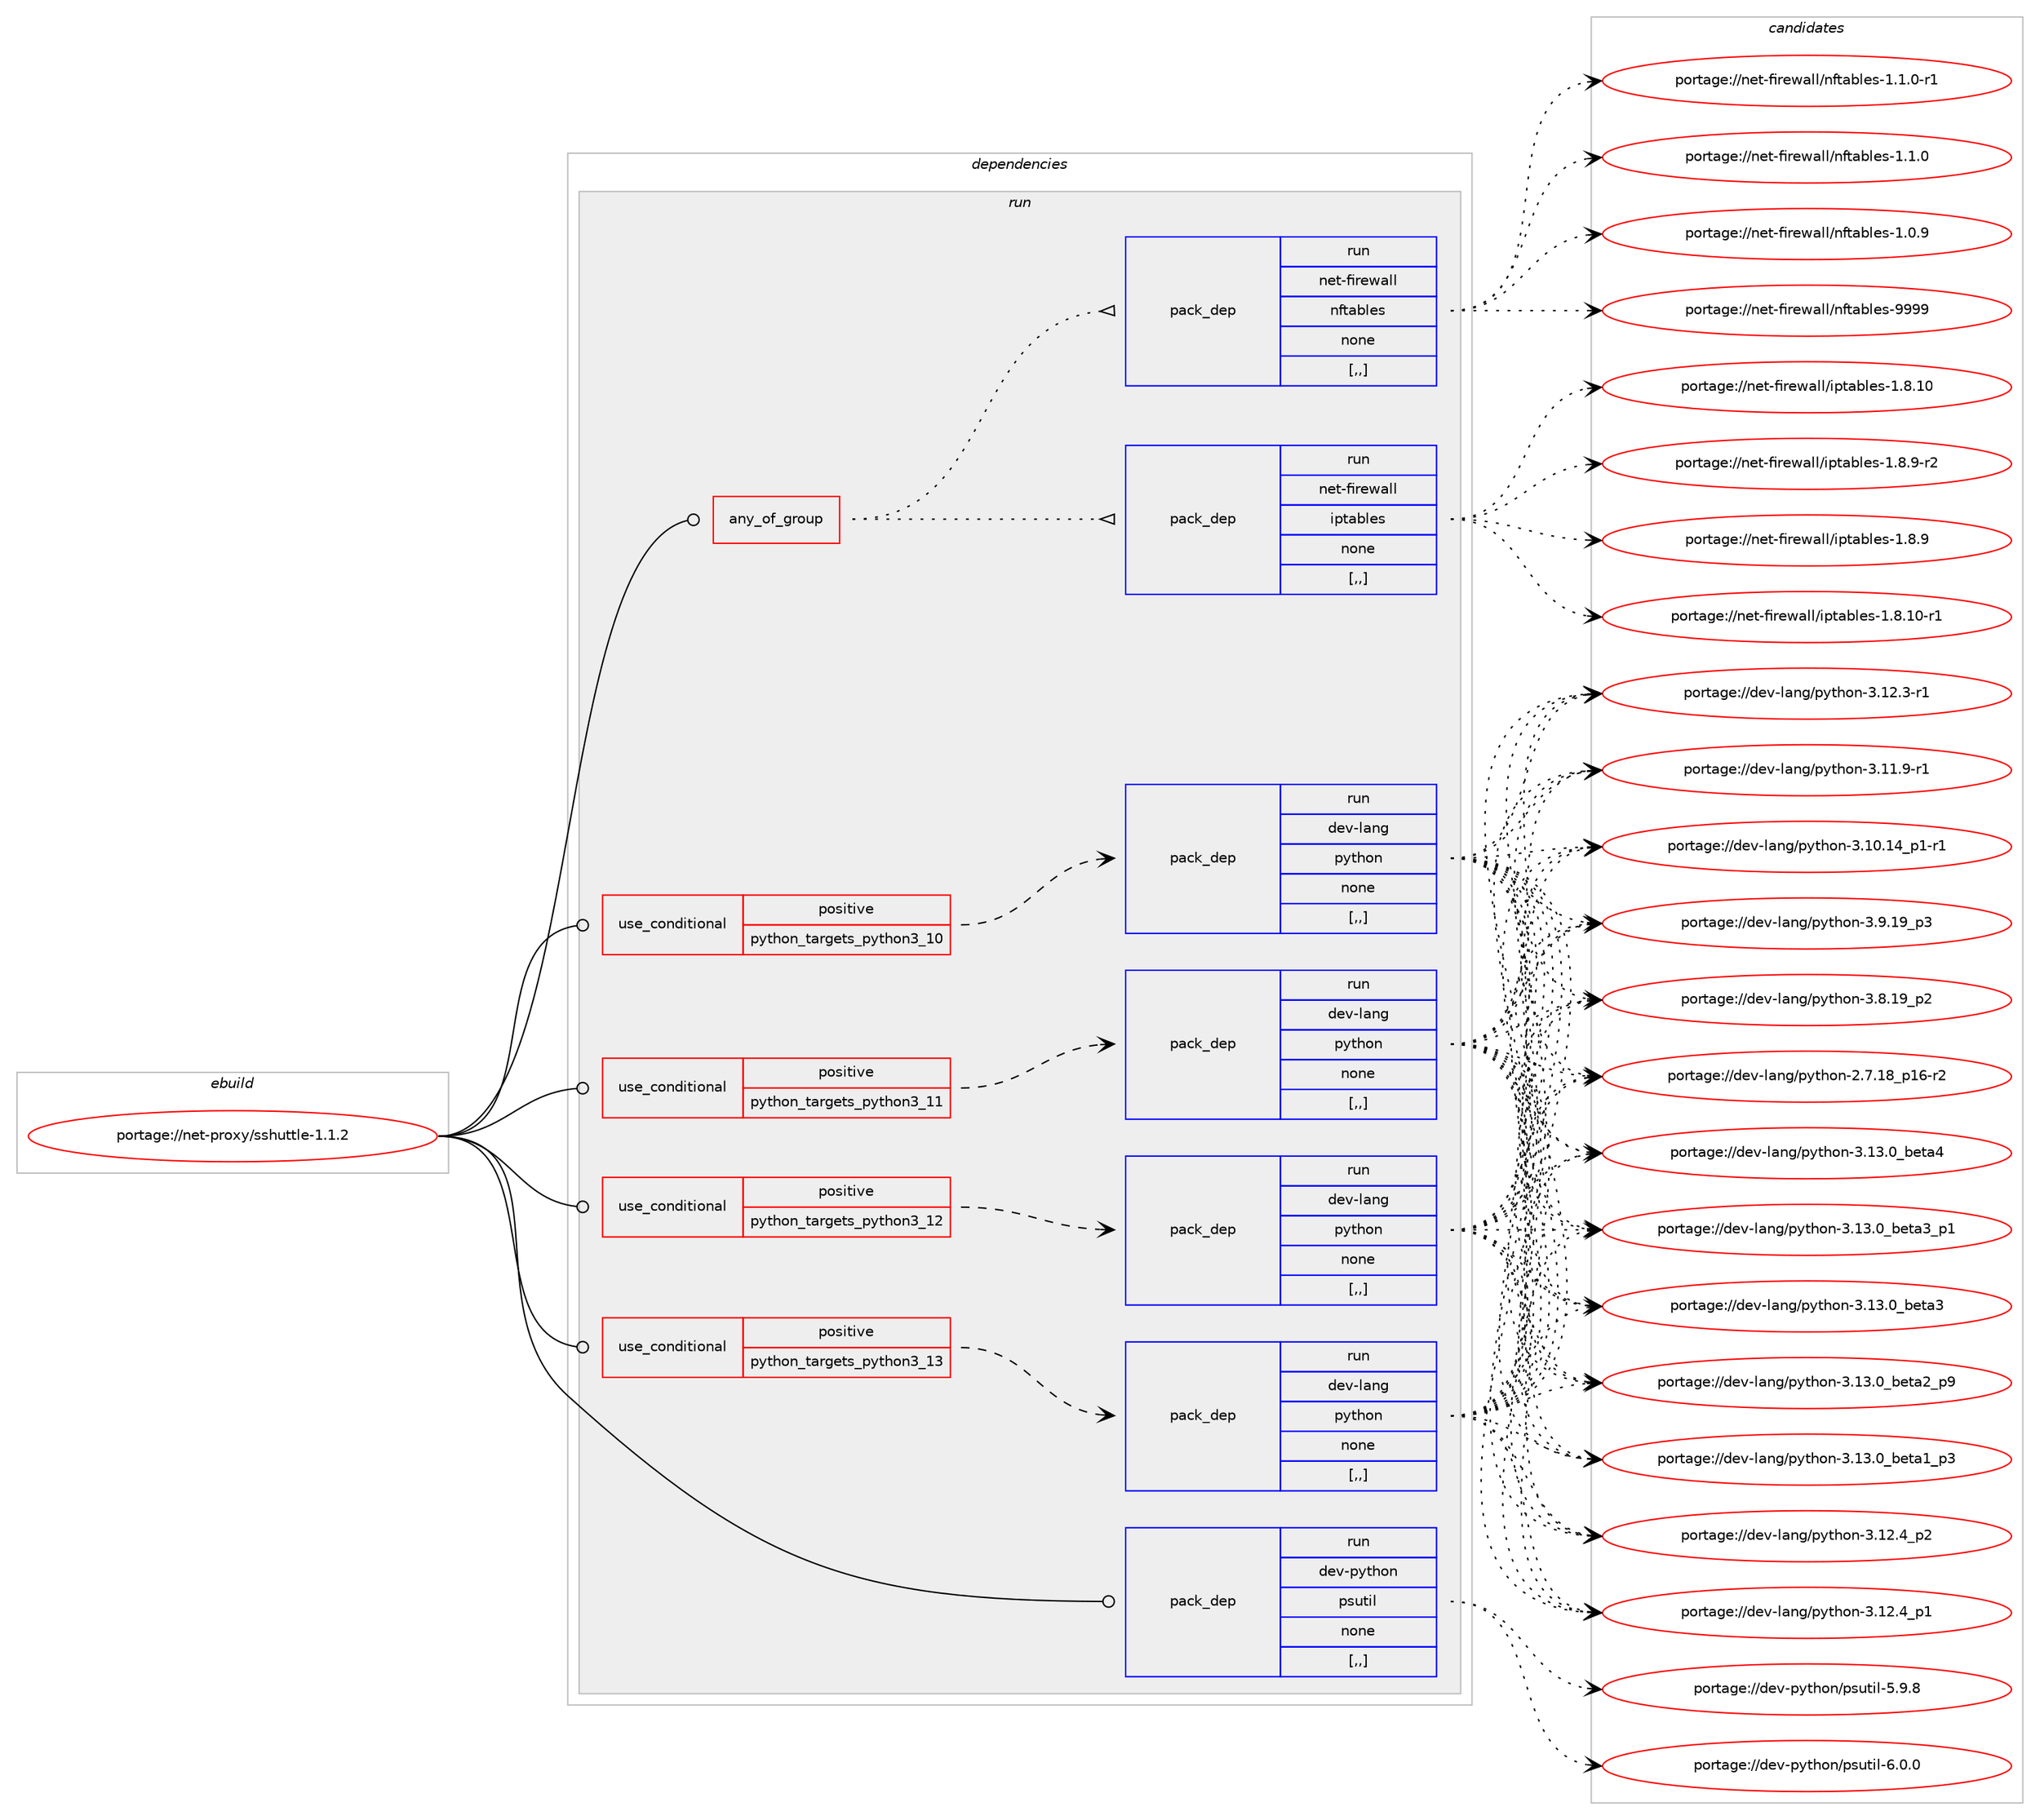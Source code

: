 digraph prolog {

# *************
# Graph options
# *************

newrank=true;
concentrate=true;
compound=true;
graph [rankdir=LR,fontname=Helvetica,fontsize=10,ranksep=1.5];#, ranksep=2.5, nodesep=0.2];
edge  [arrowhead=vee];
node  [fontname=Helvetica,fontsize=10];

# **********
# The ebuild
# **********

subgraph cluster_leftcol {
color=gray;
label=<<i>ebuild</i>>;
id [label="portage://net-proxy/sshuttle-1.1.2", color=red, width=4, href="../net-proxy/sshuttle-1.1.2.svg"];
}

# ****************
# The dependencies
# ****************

subgraph cluster_midcol {
color=gray;
label=<<i>dependencies</i>>;
subgraph cluster_compile {
fillcolor="#eeeeee";
style=filled;
label=<<i>compile</i>>;
}
subgraph cluster_compileandrun {
fillcolor="#eeeeee";
style=filled;
label=<<i>compile and run</i>>;
}
subgraph cluster_run {
fillcolor="#eeeeee";
style=filled;
label=<<i>run</i>>;
subgraph any2566 {
dependency384926 [label=<<TABLE BORDER="0" CELLBORDER="1" CELLSPACING="0" CELLPADDING="4"><TR><TD CELLPADDING="10">any_of_group</TD></TR></TABLE>>, shape=none, color=red];subgraph pack280384 {
dependency384927 [label=<<TABLE BORDER="0" CELLBORDER="1" CELLSPACING="0" CELLPADDING="4" WIDTH="220"><TR><TD ROWSPAN="6" CELLPADDING="30">pack_dep</TD></TR><TR><TD WIDTH="110">run</TD></TR><TR><TD>net-firewall</TD></TR><TR><TD>iptables</TD></TR><TR><TD>none</TD></TR><TR><TD>[,,]</TD></TR></TABLE>>, shape=none, color=blue];
}
dependency384926:e -> dependency384927:w [weight=20,style="dotted",arrowhead="oinv"];
subgraph pack280385 {
dependency384928 [label=<<TABLE BORDER="0" CELLBORDER="1" CELLSPACING="0" CELLPADDING="4" WIDTH="220"><TR><TD ROWSPAN="6" CELLPADDING="30">pack_dep</TD></TR><TR><TD WIDTH="110">run</TD></TR><TR><TD>net-firewall</TD></TR><TR><TD>nftables</TD></TR><TR><TD>none</TD></TR><TR><TD>[,,]</TD></TR></TABLE>>, shape=none, color=blue];
}
dependency384926:e -> dependency384928:w [weight=20,style="dotted",arrowhead="oinv"];
}
id:e -> dependency384926:w [weight=20,style="solid",arrowhead="odot"];
subgraph cond101783 {
dependency384929 [label=<<TABLE BORDER="0" CELLBORDER="1" CELLSPACING="0" CELLPADDING="4"><TR><TD ROWSPAN="3" CELLPADDING="10">use_conditional</TD></TR><TR><TD>positive</TD></TR><TR><TD>python_targets_python3_10</TD></TR></TABLE>>, shape=none, color=red];
subgraph pack280386 {
dependency384930 [label=<<TABLE BORDER="0" CELLBORDER="1" CELLSPACING="0" CELLPADDING="4" WIDTH="220"><TR><TD ROWSPAN="6" CELLPADDING="30">pack_dep</TD></TR><TR><TD WIDTH="110">run</TD></TR><TR><TD>dev-lang</TD></TR><TR><TD>python</TD></TR><TR><TD>none</TD></TR><TR><TD>[,,]</TD></TR></TABLE>>, shape=none, color=blue];
}
dependency384929:e -> dependency384930:w [weight=20,style="dashed",arrowhead="vee"];
}
id:e -> dependency384929:w [weight=20,style="solid",arrowhead="odot"];
subgraph cond101784 {
dependency384931 [label=<<TABLE BORDER="0" CELLBORDER="1" CELLSPACING="0" CELLPADDING="4"><TR><TD ROWSPAN="3" CELLPADDING="10">use_conditional</TD></TR><TR><TD>positive</TD></TR><TR><TD>python_targets_python3_11</TD></TR></TABLE>>, shape=none, color=red];
subgraph pack280387 {
dependency384932 [label=<<TABLE BORDER="0" CELLBORDER="1" CELLSPACING="0" CELLPADDING="4" WIDTH="220"><TR><TD ROWSPAN="6" CELLPADDING="30">pack_dep</TD></TR><TR><TD WIDTH="110">run</TD></TR><TR><TD>dev-lang</TD></TR><TR><TD>python</TD></TR><TR><TD>none</TD></TR><TR><TD>[,,]</TD></TR></TABLE>>, shape=none, color=blue];
}
dependency384931:e -> dependency384932:w [weight=20,style="dashed",arrowhead="vee"];
}
id:e -> dependency384931:w [weight=20,style="solid",arrowhead="odot"];
subgraph cond101785 {
dependency384933 [label=<<TABLE BORDER="0" CELLBORDER="1" CELLSPACING="0" CELLPADDING="4"><TR><TD ROWSPAN="3" CELLPADDING="10">use_conditional</TD></TR><TR><TD>positive</TD></TR><TR><TD>python_targets_python3_12</TD></TR></TABLE>>, shape=none, color=red];
subgraph pack280388 {
dependency384934 [label=<<TABLE BORDER="0" CELLBORDER="1" CELLSPACING="0" CELLPADDING="4" WIDTH="220"><TR><TD ROWSPAN="6" CELLPADDING="30">pack_dep</TD></TR><TR><TD WIDTH="110">run</TD></TR><TR><TD>dev-lang</TD></TR><TR><TD>python</TD></TR><TR><TD>none</TD></TR><TR><TD>[,,]</TD></TR></TABLE>>, shape=none, color=blue];
}
dependency384933:e -> dependency384934:w [weight=20,style="dashed",arrowhead="vee"];
}
id:e -> dependency384933:w [weight=20,style="solid",arrowhead="odot"];
subgraph cond101786 {
dependency384935 [label=<<TABLE BORDER="0" CELLBORDER="1" CELLSPACING="0" CELLPADDING="4"><TR><TD ROWSPAN="3" CELLPADDING="10">use_conditional</TD></TR><TR><TD>positive</TD></TR><TR><TD>python_targets_python3_13</TD></TR></TABLE>>, shape=none, color=red];
subgraph pack280389 {
dependency384936 [label=<<TABLE BORDER="0" CELLBORDER="1" CELLSPACING="0" CELLPADDING="4" WIDTH="220"><TR><TD ROWSPAN="6" CELLPADDING="30">pack_dep</TD></TR><TR><TD WIDTH="110">run</TD></TR><TR><TD>dev-lang</TD></TR><TR><TD>python</TD></TR><TR><TD>none</TD></TR><TR><TD>[,,]</TD></TR></TABLE>>, shape=none, color=blue];
}
dependency384935:e -> dependency384936:w [weight=20,style="dashed",arrowhead="vee"];
}
id:e -> dependency384935:w [weight=20,style="solid",arrowhead="odot"];
subgraph pack280390 {
dependency384937 [label=<<TABLE BORDER="0" CELLBORDER="1" CELLSPACING="0" CELLPADDING="4" WIDTH="220"><TR><TD ROWSPAN="6" CELLPADDING="30">pack_dep</TD></TR><TR><TD WIDTH="110">run</TD></TR><TR><TD>dev-python</TD></TR><TR><TD>psutil</TD></TR><TR><TD>none</TD></TR><TR><TD>[,,]</TD></TR></TABLE>>, shape=none, color=blue];
}
id:e -> dependency384937:w [weight=20,style="solid",arrowhead="odot"];
}
}

# **************
# The candidates
# **************

subgraph cluster_choices {
rank=same;
color=gray;
label=<<i>candidates</i>>;

subgraph choice280384 {
color=black;
nodesep=1;
choice1101011164510210511410111997108108471051121169798108101115454946564649484511449 [label="portage://net-firewall/iptables-1.8.10-r1", color=red, width=4,href="../net-firewall/iptables-1.8.10-r1.svg"];
choice110101116451021051141011199710810847105112116979810810111545494656464948 [label="portage://net-firewall/iptables-1.8.10", color=red, width=4,href="../net-firewall/iptables-1.8.10.svg"];
choice11010111645102105114101119971081084710511211697981081011154549465646574511450 [label="portage://net-firewall/iptables-1.8.9-r2", color=red, width=4,href="../net-firewall/iptables-1.8.9-r2.svg"];
choice1101011164510210511410111997108108471051121169798108101115454946564657 [label="portage://net-firewall/iptables-1.8.9", color=red, width=4,href="../net-firewall/iptables-1.8.9.svg"];
dependency384927:e -> choice1101011164510210511410111997108108471051121169798108101115454946564649484511449:w [style=dotted,weight="100"];
dependency384927:e -> choice110101116451021051141011199710810847105112116979810810111545494656464948:w [style=dotted,weight="100"];
dependency384927:e -> choice11010111645102105114101119971081084710511211697981081011154549465646574511450:w [style=dotted,weight="100"];
dependency384927:e -> choice1101011164510210511410111997108108471051121169798108101115454946564657:w [style=dotted,weight="100"];
}
subgraph choice280385 {
color=black;
nodesep=1;
choice11010111645102105114101119971081084711010211697981081011154557575757 [label="portage://net-firewall/nftables-9999", color=red, width=4,href="../net-firewall/nftables-9999.svg"];
choice11010111645102105114101119971081084711010211697981081011154549464946484511449 [label="portage://net-firewall/nftables-1.1.0-r1", color=red, width=4,href="../net-firewall/nftables-1.1.0-r1.svg"];
choice1101011164510210511410111997108108471101021169798108101115454946494648 [label="portage://net-firewall/nftables-1.1.0", color=red, width=4,href="../net-firewall/nftables-1.1.0.svg"];
choice1101011164510210511410111997108108471101021169798108101115454946484657 [label="portage://net-firewall/nftables-1.0.9", color=red, width=4,href="../net-firewall/nftables-1.0.9.svg"];
dependency384928:e -> choice11010111645102105114101119971081084711010211697981081011154557575757:w [style=dotted,weight="100"];
dependency384928:e -> choice11010111645102105114101119971081084711010211697981081011154549464946484511449:w [style=dotted,weight="100"];
dependency384928:e -> choice1101011164510210511410111997108108471101021169798108101115454946494648:w [style=dotted,weight="100"];
dependency384928:e -> choice1101011164510210511410111997108108471101021169798108101115454946484657:w [style=dotted,weight="100"];
}
subgraph choice280386 {
color=black;
nodesep=1;
choice1001011184510897110103471121211161041111104551464951464895981011169752 [label="portage://dev-lang/python-3.13.0_beta4", color=red, width=4,href="../dev-lang/python-3.13.0_beta4.svg"];
choice10010111845108971101034711212111610411111045514649514648959810111697519511249 [label="portage://dev-lang/python-3.13.0_beta3_p1", color=red, width=4,href="../dev-lang/python-3.13.0_beta3_p1.svg"];
choice1001011184510897110103471121211161041111104551464951464895981011169751 [label="portage://dev-lang/python-3.13.0_beta3", color=red, width=4,href="../dev-lang/python-3.13.0_beta3.svg"];
choice10010111845108971101034711212111610411111045514649514648959810111697509511257 [label="portage://dev-lang/python-3.13.0_beta2_p9", color=red, width=4,href="../dev-lang/python-3.13.0_beta2_p9.svg"];
choice10010111845108971101034711212111610411111045514649514648959810111697499511251 [label="portage://dev-lang/python-3.13.0_beta1_p3", color=red, width=4,href="../dev-lang/python-3.13.0_beta1_p3.svg"];
choice100101118451089711010347112121116104111110455146495046529511250 [label="portage://dev-lang/python-3.12.4_p2", color=red, width=4,href="../dev-lang/python-3.12.4_p2.svg"];
choice100101118451089711010347112121116104111110455146495046529511249 [label="portage://dev-lang/python-3.12.4_p1", color=red, width=4,href="../dev-lang/python-3.12.4_p1.svg"];
choice100101118451089711010347112121116104111110455146495046514511449 [label="portage://dev-lang/python-3.12.3-r1", color=red, width=4,href="../dev-lang/python-3.12.3-r1.svg"];
choice100101118451089711010347112121116104111110455146494946574511449 [label="portage://dev-lang/python-3.11.9-r1", color=red, width=4,href="../dev-lang/python-3.11.9-r1.svg"];
choice100101118451089711010347112121116104111110455146494846495295112494511449 [label="portage://dev-lang/python-3.10.14_p1-r1", color=red, width=4,href="../dev-lang/python-3.10.14_p1-r1.svg"];
choice100101118451089711010347112121116104111110455146574649579511251 [label="portage://dev-lang/python-3.9.19_p3", color=red, width=4,href="../dev-lang/python-3.9.19_p3.svg"];
choice100101118451089711010347112121116104111110455146564649579511250 [label="portage://dev-lang/python-3.8.19_p2", color=red, width=4,href="../dev-lang/python-3.8.19_p2.svg"];
choice100101118451089711010347112121116104111110455046554649569511249544511450 [label="portage://dev-lang/python-2.7.18_p16-r2", color=red, width=4,href="../dev-lang/python-2.7.18_p16-r2.svg"];
dependency384930:e -> choice1001011184510897110103471121211161041111104551464951464895981011169752:w [style=dotted,weight="100"];
dependency384930:e -> choice10010111845108971101034711212111610411111045514649514648959810111697519511249:w [style=dotted,weight="100"];
dependency384930:e -> choice1001011184510897110103471121211161041111104551464951464895981011169751:w [style=dotted,weight="100"];
dependency384930:e -> choice10010111845108971101034711212111610411111045514649514648959810111697509511257:w [style=dotted,weight="100"];
dependency384930:e -> choice10010111845108971101034711212111610411111045514649514648959810111697499511251:w [style=dotted,weight="100"];
dependency384930:e -> choice100101118451089711010347112121116104111110455146495046529511250:w [style=dotted,weight="100"];
dependency384930:e -> choice100101118451089711010347112121116104111110455146495046529511249:w [style=dotted,weight="100"];
dependency384930:e -> choice100101118451089711010347112121116104111110455146495046514511449:w [style=dotted,weight="100"];
dependency384930:e -> choice100101118451089711010347112121116104111110455146494946574511449:w [style=dotted,weight="100"];
dependency384930:e -> choice100101118451089711010347112121116104111110455146494846495295112494511449:w [style=dotted,weight="100"];
dependency384930:e -> choice100101118451089711010347112121116104111110455146574649579511251:w [style=dotted,weight="100"];
dependency384930:e -> choice100101118451089711010347112121116104111110455146564649579511250:w [style=dotted,weight="100"];
dependency384930:e -> choice100101118451089711010347112121116104111110455046554649569511249544511450:w [style=dotted,weight="100"];
}
subgraph choice280387 {
color=black;
nodesep=1;
choice1001011184510897110103471121211161041111104551464951464895981011169752 [label="portage://dev-lang/python-3.13.0_beta4", color=red, width=4,href="../dev-lang/python-3.13.0_beta4.svg"];
choice10010111845108971101034711212111610411111045514649514648959810111697519511249 [label="portage://dev-lang/python-3.13.0_beta3_p1", color=red, width=4,href="../dev-lang/python-3.13.0_beta3_p1.svg"];
choice1001011184510897110103471121211161041111104551464951464895981011169751 [label="portage://dev-lang/python-3.13.0_beta3", color=red, width=4,href="../dev-lang/python-3.13.0_beta3.svg"];
choice10010111845108971101034711212111610411111045514649514648959810111697509511257 [label="portage://dev-lang/python-3.13.0_beta2_p9", color=red, width=4,href="../dev-lang/python-3.13.0_beta2_p9.svg"];
choice10010111845108971101034711212111610411111045514649514648959810111697499511251 [label="portage://dev-lang/python-3.13.0_beta1_p3", color=red, width=4,href="../dev-lang/python-3.13.0_beta1_p3.svg"];
choice100101118451089711010347112121116104111110455146495046529511250 [label="portage://dev-lang/python-3.12.4_p2", color=red, width=4,href="../dev-lang/python-3.12.4_p2.svg"];
choice100101118451089711010347112121116104111110455146495046529511249 [label="portage://dev-lang/python-3.12.4_p1", color=red, width=4,href="../dev-lang/python-3.12.4_p1.svg"];
choice100101118451089711010347112121116104111110455146495046514511449 [label="portage://dev-lang/python-3.12.3-r1", color=red, width=4,href="../dev-lang/python-3.12.3-r1.svg"];
choice100101118451089711010347112121116104111110455146494946574511449 [label="portage://dev-lang/python-3.11.9-r1", color=red, width=4,href="../dev-lang/python-3.11.9-r1.svg"];
choice100101118451089711010347112121116104111110455146494846495295112494511449 [label="portage://dev-lang/python-3.10.14_p1-r1", color=red, width=4,href="../dev-lang/python-3.10.14_p1-r1.svg"];
choice100101118451089711010347112121116104111110455146574649579511251 [label="portage://dev-lang/python-3.9.19_p3", color=red, width=4,href="../dev-lang/python-3.9.19_p3.svg"];
choice100101118451089711010347112121116104111110455146564649579511250 [label="portage://dev-lang/python-3.8.19_p2", color=red, width=4,href="../dev-lang/python-3.8.19_p2.svg"];
choice100101118451089711010347112121116104111110455046554649569511249544511450 [label="portage://dev-lang/python-2.7.18_p16-r2", color=red, width=4,href="../dev-lang/python-2.7.18_p16-r2.svg"];
dependency384932:e -> choice1001011184510897110103471121211161041111104551464951464895981011169752:w [style=dotted,weight="100"];
dependency384932:e -> choice10010111845108971101034711212111610411111045514649514648959810111697519511249:w [style=dotted,weight="100"];
dependency384932:e -> choice1001011184510897110103471121211161041111104551464951464895981011169751:w [style=dotted,weight="100"];
dependency384932:e -> choice10010111845108971101034711212111610411111045514649514648959810111697509511257:w [style=dotted,weight="100"];
dependency384932:e -> choice10010111845108971101034711212111610411111045514649514648959810111697499511251:w [style=dotted,weight="100"];
dependency384932:e -> choice100101118451089711010347112121116104111110455146495046529511250:w [style=dotted,weight="100"];
dependency384932:e -> choice100101118451089711010347112121116104111110455146495046529511249:w [style=dotted,weight="100"];
dependency384932:e -> choice100101118451089711010347112121116104111110455146495046514511449:w [style=dotted,weight="100"];
dependency384932:e -> choice100101118451089711010347112121116104111110455146494946574511449:w [style=dotted,weight="100"];
dependency384932:e -> choice100101118451089711010347112121116104111110455146494846495295112494511449:w [style=dotted,weight="100"];
dependency384932:e -> choice100101118451089711010347112121116104111110455146574649579511251:w [style=dotted,weight="100"];
dependency384932:e -> choice100101118451089711010347112121116104111110455146564649579511250:w [style=dotted,weight="100"];
dependency384932:e -> choice100101118451089711010347112121116104111110455046554649569511249544511450:w [style=dotted,weight="100"];
}
subgraph choice280388 {
color=black;
nodesep=1;
choice1001011184510897110103471121211161041111104551464951464895981011169752 [label="portage://dev-lang/python-3.13.0_beta4", color=red, width=4,href="../dev-lang/python-3.13.0_beta4.svg"];
choice10010111845108971101034711212111610411111045514649514648959810111697519511249 [label="portage://dev-lang/python-3.13.0_beta3_p1", color=red, width=4,href="../dev-lang/python-3.13.0_beta3_p1.svg"];
choice1001011184510897110103471121211161041111104551464951464895981011169751 [label="portage://dev-lang/python-3.13.0_beta3", color=red, width=4,href="../dev-lang/python-3.13.0_beta3.svg"];
choice10010111845108971101034711212111610411111045514649514648959810111697509511257 [label="portage://dev-lang/python-3.13.0_beta2_p9", color=red, width=4,href="../dev-lang/python-3.13.0_beta2_p9.svg"];
choice10010111845108971101034711212111610411111045514649514648959810111697499511251 [label="portage://dev-lang/python-3.13.0_beta1_p3", color=red, width=4,href="../dev-lang/python-3.13.0_beta1_p3.svg"];
choice100101118451089711010347112121116104111110455146495046529511250 [label="portage://dev-lang/python-3.12.4_p2", color=red, width=4,href="../dev-lang/python-3.12.4_p2.svg"];
choice100101118451089711010347112121116104111110455146495046529511249 [label="portage://dev-lang/python-3.12.4_p1", color=red, width=4,href="../dev-lang/python-3.12.4_p1.svg"];
choice100101118451089711010347112121116104111110455146495046514511449 [label="portage://dev-lang/python-3.12.3-r1", color=red, width=4,href="../dev-lang/python-3.12.3-r1.svg"];
choice100101118451089711010347112121116104111110455146494946574511449 [label="portage://dev-lang/python-3.11.9-r1", color=red, width=4,href="../dev-lang/python-3.11.9-r1.svg"];
choice100101118451089711010347112121116104111110455146494846495295112494511449 [label="portage://dev-lang/python-3.10.14_p1-r1", color=red, width=4,href="../dev-lang/python-3.10.14_p1-r1.svg"];
choice100101118451089711010347112121116104111110455146574649579511251 [label="portage://dev-lang/python-3.9.19_p3", color=red, width=4,href="../dev-lang/python-3.9.19_p3.svg"];
choice100101118451089711010347112121116104111110455146564649579511250 [label="portage://dev-lang/python-3.8.19_p2", color=red, width=4,href="../dev-lang/python-3.8.19_p2.svg"];
choice100101118451089711010347112121116104111110455046554649569511249544511450 [label="portage://dev-lang/python-2.7.18_p16-r2", color=red, width=4,href="../dev-lang/python-2.7.18_p16-r2.svg"];
dependency384934:e -> choice1001011184510897110103471121211161041111104551464951464895981011169752:w [style=dotted,weight="100"];
dependency384934:e -> choice10010111845108971101034711212111610411111045514649514648959810111697519511249:w [style=dotted,weight="100"];
dependency384934:e -> choice1001011184510897110103471121211161041111104551464951464895981011169751:w [style=dotted,weight="100"];
dependency384934:e -> choice10010111845108971101034711212111610411111045514649514648959810111697509511257:w [style=dotted,weight="100"];
dependency384934:e -> choice10010111845108971101034711212111610411111045514649514648959810111697499511251:w [style=dotted,weight="100"];
dependency384934:e -> choice100101118451089711010347112121116104111110455146495046529511250:w [style=dotted,weight="100"];
dependency384934:e -> choice100101118451089711010347112121116104111110455146495046529511249:w [style=dotted,weight="100"];
dependency384934:e -> choice100101118451089711010347112121116104111110455146495046514511449:w [style=dotted,weight="100"];
dependency384934:e -> choice100101118451089711010347112121116104111110455146494946574511449:w [style=dotted,weight="100"];
dependency384934:e -> choice100101118451089711010347112121116104111110455146494846495295112494511449:w [style=dotted,weight="100"];
dependency384934:e -> choice100101118451089711010347112121116104111110455146574649579511251:w [style=dotted,weight="100"];
dependency384934:e -> choice100101118451089711010347112121116104111110455146564649579511250:w [style=dotted,weight="100"];
dependency384934:e -> choice100101118451089711010347112121116104111110455046554649569511249544511450:w [style=dotted,weight="100"];
}
subgraph choice280389 {
color=black;
nodesep=1;
choice1001011184510897110103471121211161041111104551464951464895981011169752 [label="portage://dev-lang/python-3.13.0_beta4", color=red, width=4,href="../dev-lang/python-3.13.0_beta4.svg"];
choice10010111845108971101034711212111610411111045514649514648959810111697519511249 [label="portage://dev-lang/python-3.13.0_beta3_p1", color=red, width=4,href="../dev-lang/python-3.13.0_beta3_p1.svg"];
choice1001011184510897110103471121211161041111104551464951464895981011169751 [label="portage://dev-lang/python-3.13.0_beta3", color=red, width=4,href="../dev-lang/python-3.13.0_beta3.svg"];
choice10010111845108971101034711212111610411111045514649514648959810111697509511257 [label="portage://dev-lang/python-3.13.0_beta2_p9", color=red, width=4,href="../dev-lang/python-3.13.0_beta2_p9.svg"];
choice10010111845108971101034711212111610411111045514649514648959810111697499511251 [label="portage://dev-lang/python-3.13.0_beta1_p3", color=red, width=4,href="../dev-lang/python-3.13.0_beta1_p3.svg"];
choice100101118451089711010347112121116104111110455146495046529511250 [label="portage://dev-lang/python-3.12.4_p2", color=red, width=4,href="../dev-lang/python-3.12.4_p2.svg"];
choice100101118451089711010347112121116104111110455146495046529511249 [label="portage://dev-lang/python-3.12.4_p1", color=red, width=4,href="../dev-lang/python-3.12.4_p1.svg"];
choice100101118451089711010347112121116104111110455146495046514511449 [label="portage://dev-lang/python-3.12.3-r1", color=red, width=4,href="../dev-lang/python-3.12.3-r1.svg"];
choice100101118451089711010347112121116104111110455146494946574511449 [label="portage://dev-lang/python-3.11.9-r1", color=red, width=4,href="../dev-lang/python-3.11.9-r1.svg"];
choice100101118451089711010347112121116104111110455146494846495295112494511449 [label="portage://dev-lang/python-3.10.14_p1-r1", color=red, width=4,href="../dev-lang/python-3.10.14_p1-r1.svg"];
choice100101118451089711010347112121116104111110455146574649579511251 [label="portage://dev-lang/python-3.9.19_p3", color=red, width=4,href="../dev-lang/python-3.9.19_p3.svg"];
choice100101118451089711010347112121116104111110455146564649579511250 [label="portage://dev-lang/python-3.8.19_p2", color=red, width=4,href="../dev-lang/python-3.8.19_p2.svg"];
choice100101118451089711010347112121116104111110455046554649569511249544511450 [label="portage://dev-lang/python-2.7.18_p16-r2", color=red, width=4,href="../dev-lang/python-2.7.18_p16-r2.svg"];
dependency384936:e -> choice1001011184510897110103471121211161041111104551464951464895981011169752:w [style=dotted,weight="100"];
dependency384936:e -> choice10010111845108971101034711212111610411111045514649514648959810111697519511249:w [style=dotted,weight="100"];
dependency384936:e -> choice1001011184510897110103471121211161041111104551464951464895981011169751:w [style=dotted,weight="100"];
dependency384936:e -> choice10010111845108971101034711212111610411111045514649514648959810111697509511257:w [style=dotted,weight="100"];
dependency384936:e -> choice10010111845108971101034711212111610411111045514649514648959810111697499511251:w [style=dotted,weight="100"];
dependency384936:e -> choice100101118451089711010347112121116104111110455146495046529511250:w [style=dotted,weight="100"];
dependency384936:e -> choice100101118451089711010347112121116104111110455146495046529511249:w [style=dotted,weight="100"];
dependency384936:e -> choice100101118451089711010347112121116104111110455146495046514511449:w [style=dotted,weight="100"];
dependency384936:e -> choice100101118451089711010347112121116104111110455146494946574511449:w [style=dotted,weight="100"];
dependency384936:e -> choice100101118451089711010347112121116104111110455146494846495295112494511449:w [style=dotted,weight="100"];
dependency384936:e -> choice100101118451089711010347112121116104111110455146574649579511251:w [style=dotted,weight="100"];
dependency384936:e -> choice100101118451089711010347112121116104111110455146564649579511250:w [style=dotted,weight="100"];
dependency384936:e -> choice100101118451089711010347112121116104111110455046554649569511249544511450:w [style=dotted,weight="100"];
}
subgraph choice280390 {
color=black;
nodesep=1;
choice1001011184511212111610411111047112115117116105108455446484648 [label="portage://dev-python/psutil-6.0.0", color=red, width=4,href="../dev-python/psutil-6.0.0.svg"];
choice1001011184511212111610411111047112115117116105108455346574656 [label="portage://dev-python/psutil-5.9.8", color=red, width=4,href="../dev-python/psutil-5.9.8.svg"];
dependency384937:e -> choice1001011184511212111610411111047112115117116105108455446484648:w [style=dotted,weight="100"];
dependency384937:e -> choice1001011184511212111610411111047112115117116105108455346574656:w [style=dotted,weight="100"];
}
}

}
